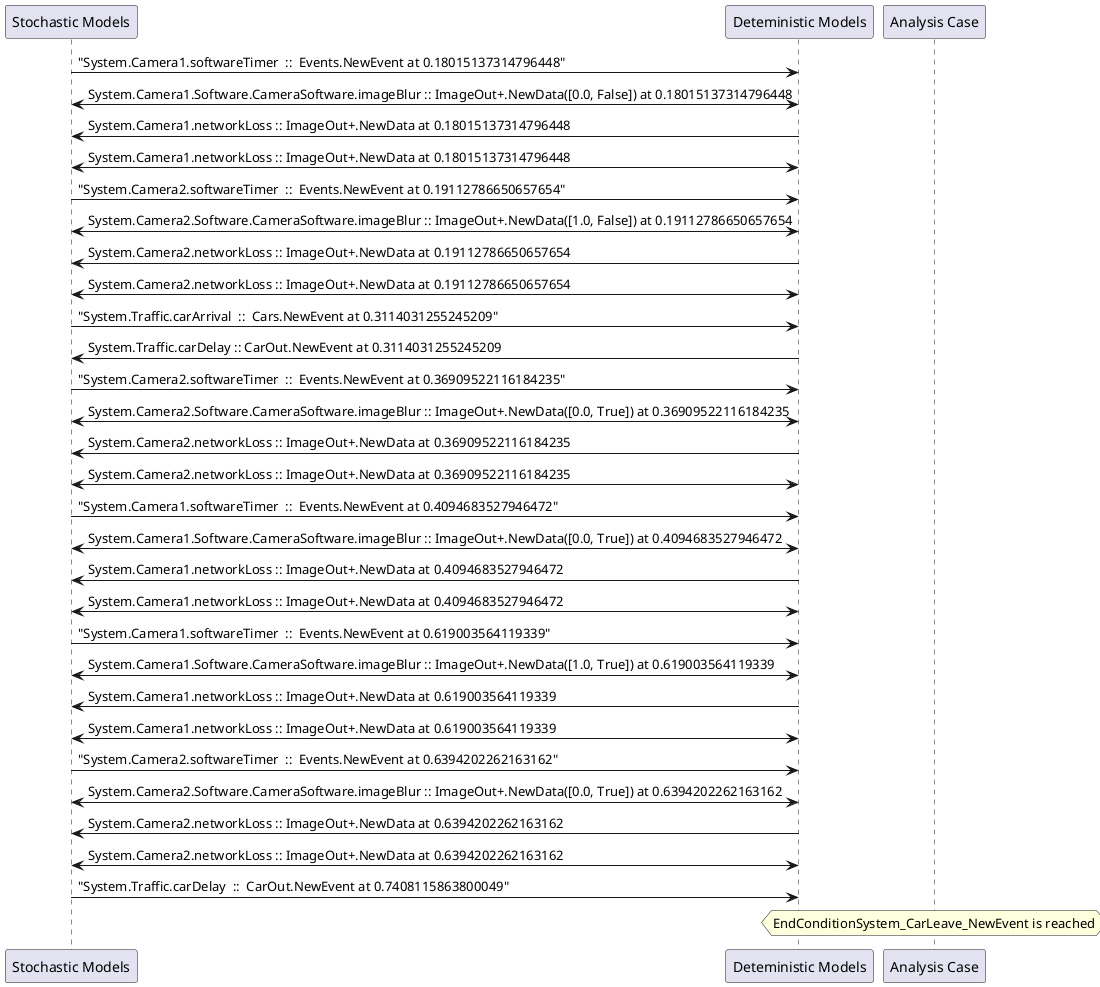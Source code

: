 
	@startuml
	participant "Stochastic Models" as stochmodel
	participant "Deteministic Models" as detmodel
	participant "Analysis Case" as analysis
	{40983_stop} stochmodel -> detmodel : "System.Camera1.softwareTimer  ::  Events.NewEvent at 0.18015137314796448"
detmodel <-> stochmodel : System.Camera1.Software.CameraSoftware.imageBlur :: ImageOut+.NewData([0.0, False]) at 0.18015137314796448
detmodel -> stochmodel : System.Camera1.networkLoss :: ImageOut+.NewData at 0.18015137314796448
detmodel <-> stochmodel : System.Camera1.networkLoss :: ImageOut+.NewData at 0.18015137314796448
{40999_stop} stochmodel -> detmodel : "System.Camera2.softwareTimer  ::  Events.NewEvent at 0.19112786650657654"
detmodel <-> stochmodel : System.Camera2.Software.CameraSoftware.imageBlur :: ImageOut+.NewData([1.0, False]) at 0.19112786650657654
detmodel -> stochmodel : System.Camera2.networkLoss :: ImageOut+.NewData at 0.19112786650657654
detmodel <-> stochmodel : System.Camera2.networkLoss :: ImageOut+.NewData at 0.19112786650657654
{41015_stop} stochmodel -> detmodel : "System.Traffic.carArrival  ::  Cars.NewEvent at 0.3114031255245209"
{41021_start} detmodel -> stochmodel : System.Traffic.carDelay :: CarOut.NewEvent at 0.3114031255245209
{41000_stop} stochmodel -> detmodel : "System.Camera2.softwareTimer  ::  Events.NewEvent at 0.36909522116184235"
detmodel <-> stochmodel : System.Camera2.Software.CameraSoftware.imageBlur :: ImageOut+.NewData([0.0, True]) at 0.36909522116184235
detmodel -> stochmodel : System.Camera2.networkLoss :: ImageOut+.NewData at 0.36909522116184235
detmodel <-> stochmodel : System.Camera2.networkLoss :: ImageOut+.NewData at 0.36909522116184235
{40984_stop} stochmodel -> detmodel : "System.Camera1.softwareTimer  ::  Events.NewEvent at 0.4094683527946472"
detmodel <-> stochmodel : System.Camera1.Software.CameraSoftware.imageBlur :: ImageOut+.NewData([0.0, True]) at 0.4094683527946472
detmodel -> stochmodel : System.Camera1.networkLoss :: ImageOut+.NewData at 0.4094683527946472
detmodel <-> stochmodel : System.Camera1.networkLoss :: ImageOut+.NewData at 0.4094683527946472
{40985_stop} stochmodel -> detmodel : "System.Camera1.softwareTimer  ::  Events.NewEvent at 0.619003564119339"
detmodel <-> stochmodel : System.Camera1.Software.CameraSoftware.imageBlur :: ImageOut+.NewData([1.0, True]) at 0.619003564119339
detmodel -> stochmodel : System.Camera1.networkLoss :: ImageOut+.NewData at 0.619003564119339
detmodel <-> stochmodel : System.Camera1.networkLoss :: ImageOut+.NewData at 0.619003564119339
{41001_stop} stochmodel -> detmodel : "System.Camera2.softwareTimer  ::  Events.NewEvent at 0.6394202262163162"
detmodel <-> stochmodel : System.Camera2.Software.CameraSoftware.imageBlur :: ImageOut+.NewData([0.0, True]) at 0.6394202262163162
detmodel -> stochmodel : System.Camera2.networkLoss :: ImageOut+.NewData at 0.6394202262163162
detmodel <-> stochmodel : System.Camera2.networkLoss :: ImageOut+.NewData at 0.6394202262163162
{41021_stop} stochmodel -> detmodel : "System.Traffic.carDelay  ::  CarOut.NewEvent at 0.7408115863800049"
{41021_start} <-> {41021_stop} : delay
hnote over analysis 
EndConditionSystem_CarLeave_NewEvent is reached
endnote
@enduml